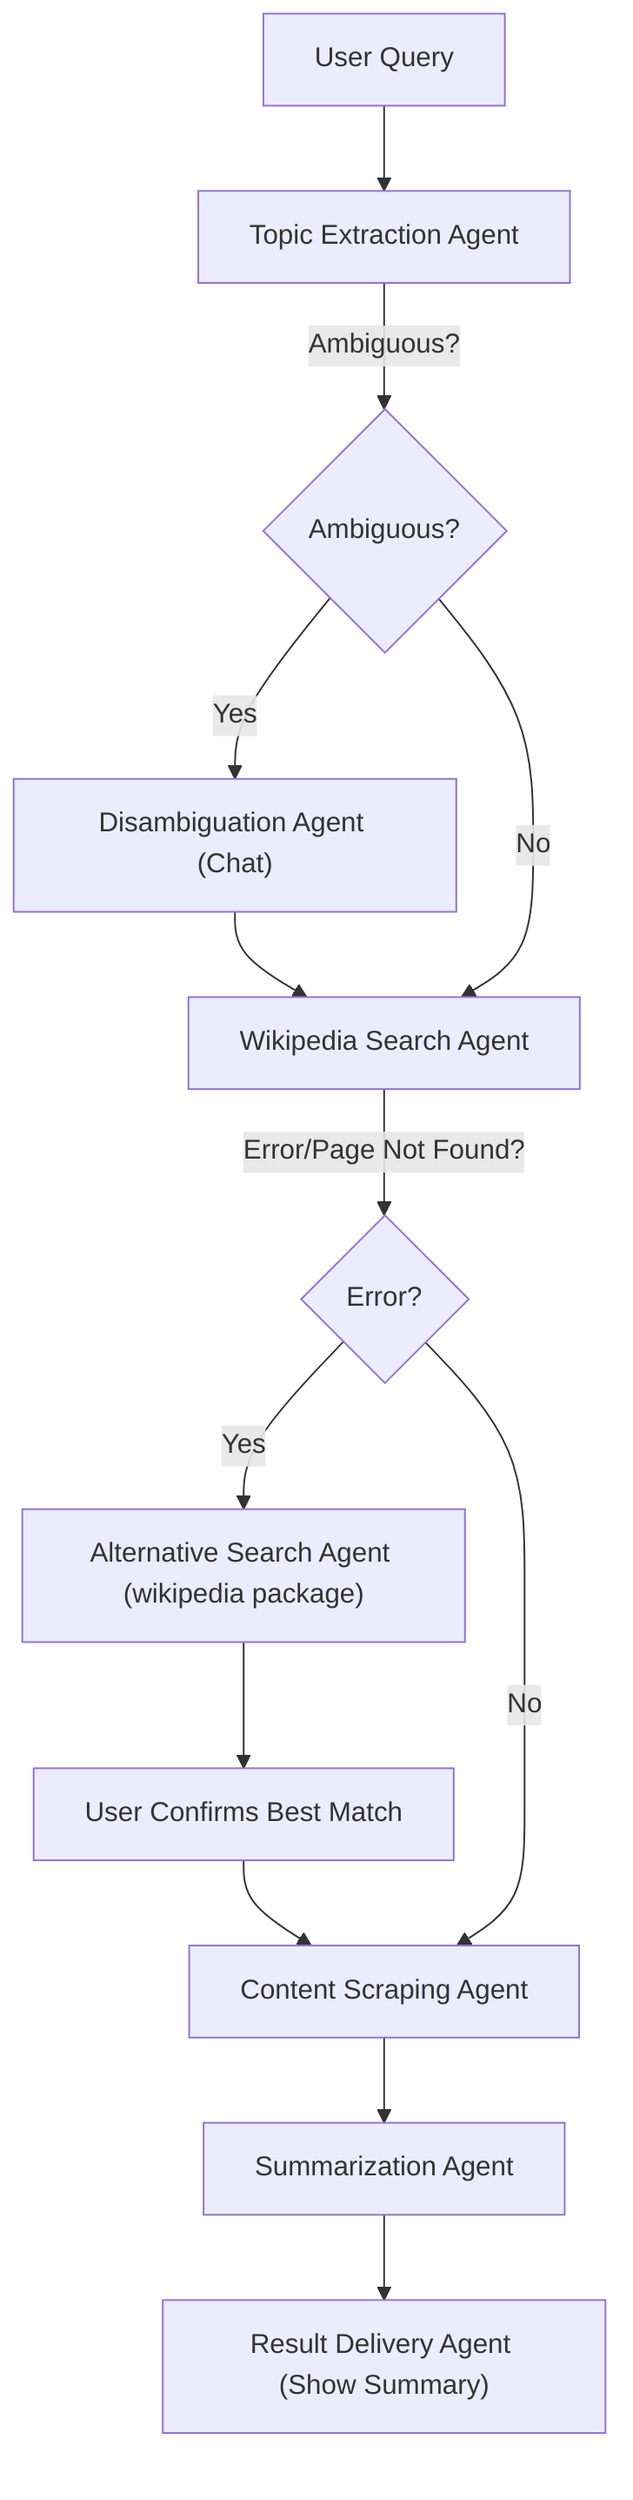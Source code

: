flowchart TD
    A["User Query"] --> B["Topic Extraction Agent"]
    B -- "Ambiguous?" --> C{Ambiguous?}
    C -- "Yes" --> D["Disambiguation Agent (Chat)"]
    D --> E["Wikipedia Search Agent"]
    C -- "No" --> E
    E -- "Error/Page Not Found?" --> F{Error?}
    F -- "Yes" --> G["Alternative Search Agent (wikipedia package)"]
    G --> H["User Confirms Best Match"]
    H --> I["Content Scraping Agent"]
    F -- "No" --> I
    I --> J["Summarization Agent"]
    J --> K["Result Delivery Agent (Show Summary)"]